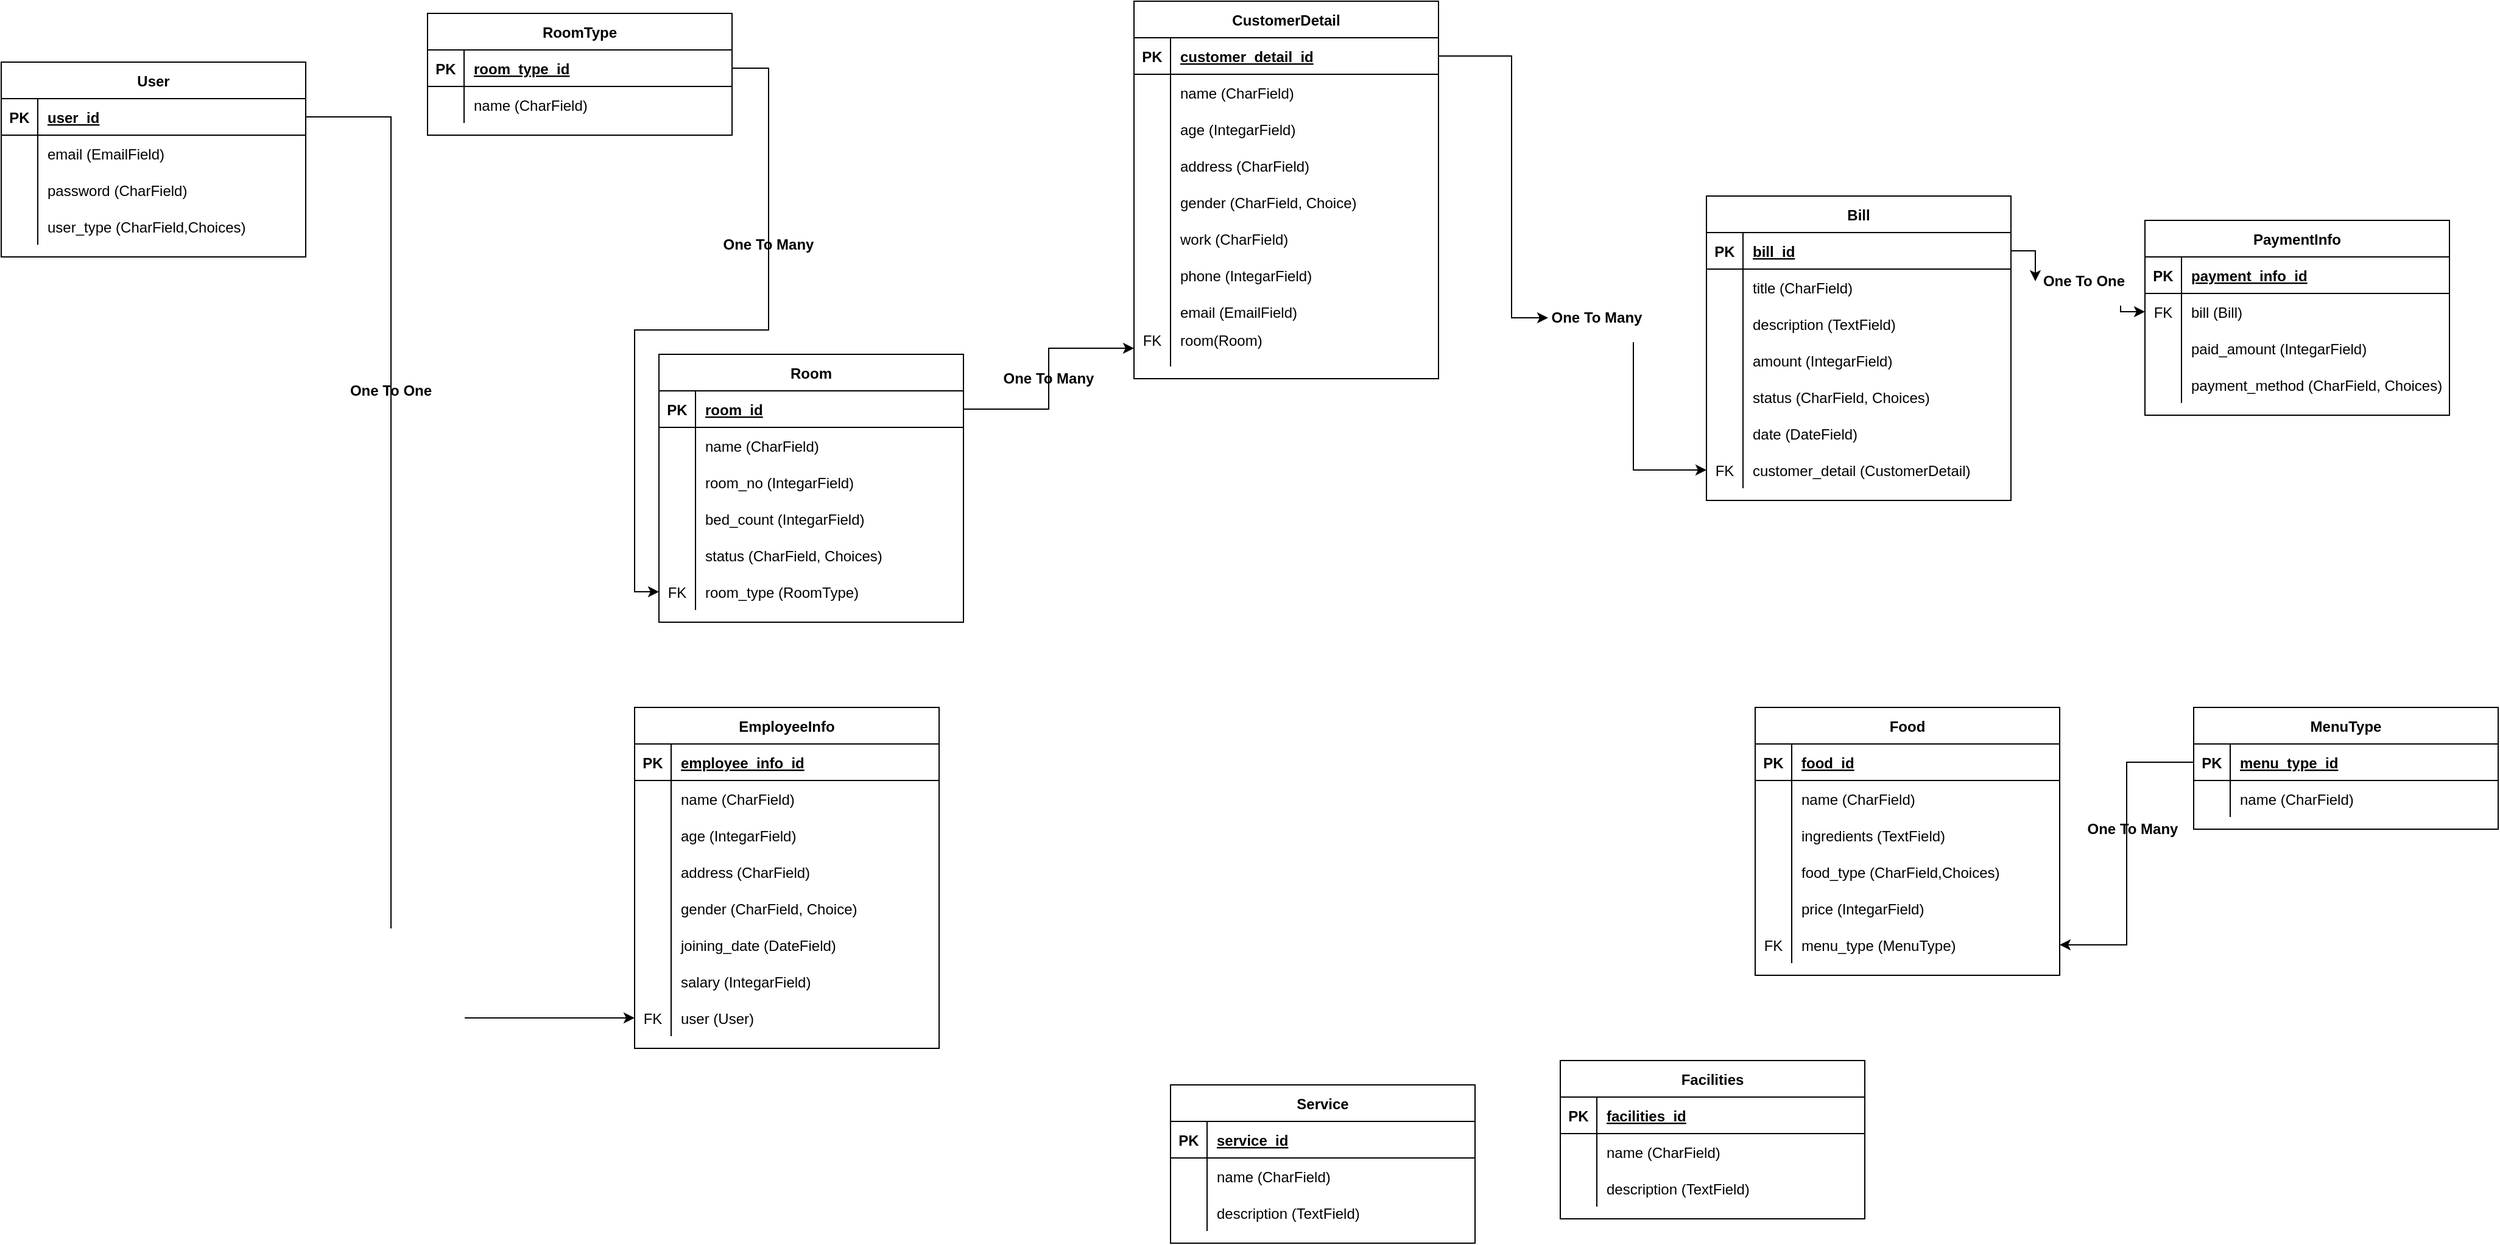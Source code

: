<mxfile version="21.6.5" type="device">
  <diagram id="R2lEEEUBdFMjLlhIrx00" name="Page-1">
    <mxGraphModel dx="1364" dy="843" grid="1" gridSize="10" guides="1" tooltips="1" connect="1" arrows="1" fold="1" page="1" pageScale="1" pageWidth="850" pageHeight="1100" math="0" shadow="0" extFonts="Permanent Marker^https://fonts.googleapis.com/css?family=Permanent+Marker">
      <root>
        <mxCell id="0" />
        <mxCell id="1" parent="0" />
        <mxCell id="C-vyLk0tnHw3VtMMgP7b-23" value="User" style="shape=table;startSize=30;container=1;collapsible=1;childLayout=tableLayout;fixedRows=1;rowLines=0;fontStyle=1;align=center;resizeLast=1;" parent="1" vertex="1">
          <mxGeometry x="120" y="120" width="250" height="160" as="geometry" />
        </mxCell>
        <mxCell id="C-vyLk0tnHw3VtMMgP7b-24" value="" style="shape=partialRectangle;collapsible=0;dropTarget=0;pointerEvents=0;fillColor=none;points=[[0,0.5],[1,0.5]];portConstraint=eastwest;top=0;left=0;right=0;bottom=1;" parent="C-vyLk0tnHw3VtMMgP7b-23" vertex="1">
          <mxGeometry y="30" width="250" height="30" as="geometry" />
        </mxCell>
        <mxCell id="C-vyLk0tnHw3VtMMgP7b-25" value="PK" style="shape=partialRectangle;overflow=hidden;connectable=0;fillColor=none;top=0;left=0;bottom=0;right=0;fontStyle=1;" parent="C-vyLk0tnHw3VtMMgP7b-24" vertex="1">
          <mxGeometry width="30" height="30" as="geometry">
            <mxRectangle width="30" height="30" as="alternateBounds" />
          </mxGeometry>
        </mxCell>
        <mxCell id="C-vyLk0tnHw3VtMMgP7b-26" value="user_id" style="shape=partialRectangle;overflow=hidden;connectable=0;fillColor=none;top=0;left=0;bottom=0;right=0;align=left;spacingLeft=6;fontStyle=5;" parent="C-vyLk0tnHw3VtMMgP7b-24" vertex="1">
          <mxGeometry x="30" width="220" height="30" as="geometry">
            <mxRectangle width="220" height="30" as="alternateBounds" />
          </mxGeometry>
        </mxCell>
        <mxCell id="C-vyLk0tnHw3VtMMgP7b-27" value="" style="shape=partialRectangle;collapsible=0;dropTarget=0;pointerEvents=0;fillColor=none;points=[[0,0.5],[1,0.5]];portConstraint=eastwest;top=0;left=0;right=0;bottom=0;" parent="C-vyLk0tnHw3VtMMgP7b-23" vertex="1">
          <mxGeometry y="60" width="250" height="30" as="geometry" />
        </mxCell>
        <mxCell id="C-vyLk0tnHw3VtMMgP7b-28" value="" style="shape=partialRectangle;overflow=hidden;connectable=0;fillColor=none;top=0;left=0;bottom=0;right=0;" parent="C-vyLk0tnHw3VtMMgP7b-27" vertex="1">
          <mxGeometry width="30" height="30" as="geometry">
            <mxRectangle width="30" height="30" as="alternateBounds" />
          </mxGeometry>
        </mxCell>
        <mxCell id="C-vyLk0tnHw3VtMMgP7b-29" value="email (EmailField)" style="shape=partialRectangle;overflow=hidden;connectable=0;fillColor=none;top=0;left=0;bottom=0;right=0;align=left;spacingLeft=6;" parent="C-vyLk0tnHw3VtMMgP7b-27" vertex="1">
          <mxGeometry x="30" width="220" height="30" as="geometry">
            <mxRectangle width="220" height="30" as="alternateBounds" />
          </mxGeometry>
        </mxCell>
        <mxCell id="L18-9gTF0uVCYQJKi4Dp-1" value="" style="shape=partialRectangle;collapsible=0;dropTarget=0;pointerEvents=0;fillColor=none;points=[[0,0.5],[1,0.5]];portConstraint=eastwest;top=0;left=0;right=0;bottom=0;" parent="C-vyLk0tnHw3VtMMgP7b-23" vertex="1">
          <mxGeometry y="90" width="250" height="30" as="geometry" />
        </mxCell>
        <mxCell id="L18-9gTF0uVCYQJKi4Dp-2" value="" style="shape=partialRectangle;overflow=hidden;connectable=0;fillColor=none;top=0;left=0;bottom=0;right=0;" parent="L18-9gTF0uVCYQJKi4Dp-1" vertex="1">
          <mxGeometry width="30" height="30" as="geometry">
            <mxRectangle width="30" height="30" as="alternateBounds" />
          </mxGeometry>
        </mxCell>
        <mxCell id="L18-9gTF0uVCYQJKi4Dp-3" value="password (CharField)" style="shape=partialRectangle;overflow=hidden;connectable=0;fillColor=none;top=0;left=0;bottom=0;right=0;align=left;spacingLeft=6;" parent="L18-9gTF0uVCYQJKi4Dp-1" vertex="1">
          <mxGeometry x="30" width="220" height="30" as="geometry">
            <mxRectangle width="220" height="30" as="alternateBounds" />
          </mxGeometry>
        </mxCell>
        <mxCell id="L18-9gTF0uVCYQJKi4Dp-4" value="" style="shape=partialRectangle;collapsible=0;dropTarget=0;pointerEvents=0;fillColor=none;points=[[0,0.5],[1,0.5]];portConstraint=eastwest;top=0;left=0;right=0;bottom=0;" parent="C-vyLk0tnHw3VtMMgP7b-23" vertex="1">
          <mxGeometry y="120" width="250" height="30" as="geometry" />
        </mxCell>
        <mxCell id="L18-9gTF0uVCYQJKi4Dp-5" value="" style="shape=partialRectangle;overflow=hidden;connectable=0;fillColor=none;top=0;left=0;bottom=0;right=0;" parent="L18-9gTF0uVCYQJKi4Dp-4" vertex="1">
          <mxGeometry width="30" height="30" as="geometry">
            <mxRectangle width="30" height="30" as="alternateBounds" />
          </mxGeometry>
        </mxCell>
        <mxCell id="L18-9gTF0uVCYQJKi4Dp-6" value="user_type (CharField,Choices)" style="shape=partialRectangle;overflow=hidden;connectable=0;fillColor=none;top=0;left=0;bottom=0;right=0;align=left;spacingLeft=6;" parent="L18-9gTF0uVCYQJKi4Dp-4" vertex="1">
          <mxGeometry x="30" width="220" height="30" as="geometry">
            <mxRectangle width="220" height="30" as="alternateBounds" />
          </mxGeometry>
        </mxCell>
        <mxCell id="L18-9gTF0uVCYQJKi4Dp-7" value="Room" style="shape=table;startSize=30;container=1;collapsible=1;childLayout=tableLayout;fixedRows=1;rowLines=0;fontStyle=1;align=center;resizeLast=1;" parent="1" vertex="1">
          <mxGeometry x="660" y="360" width="250" height="220" as="geometry" />
        </mxCell>
        <mxCell id="L18-9gTF0uVCYQJKi4Dp-8" value="" style="shape=partialRectangle;collapsible=0;dropTarget=0;pointerEvents=0;fillColor=none;points=[[0,0.5],[1,0.5]];portConstraint=eastwest;top=0;left=0;right=0;bottom=1;" parent="L18-9gTF0uVCYQJKi4Dp-7" vertex="1">
          <mxGeometry y="30" width="250" height="30" as="geometry" />
        </mxCell>
        <mxCell id="L18-9gTF0uVCYQJKi4Dp-9" value="PK" style="shape=partialRectangle;overflow=hidden;connectable=0;fillColor=none;top=0;left=0;bottom=0;right=0;fontStyle=1;" parent="L18-9gTF0uVCYQJKi4Dp-8" vertex="1">
          <mxGeometry width="30" height="30" as="geometry">
            <mxRectangle width="30" height="30" as="alternateBounds" />
          </mxGeometry>
        </mxCell>
        <mxCell id="L18-9gTF0uVCYQJKi4Dp-10" value="room_id" style="shape=partialRectangle;overflow=hidden;connectable=0;fillColor=none;top=0;left=0;bottom=0;right=0;align=left;spacingLeft=6;fontStyle=5;" parent="L18-9gTF0uVCYQJKi4Dp-8" vertex="1">
          <mxGeometry x="30" width="220" height="30" as="geometry">
            <mxRectangle width="220" height="30" as="alternateBounds" />
          </mxGeometry>
        </mxCell>
        <mxCell id="L18-9gTF0uVCYQJKi4Dp-11" value="" style="shape=partialRectangle;collapsible=0;dropTarget=0;pointerEvents=0;fillColor=none;points=[[0,0.5],[1,0.5]];portConstraint=eastwest;top=0;left=0;right=0;bottom=0;" parent="L18-9gTF0uVCYQJKi4Dp-7" vertex="1">
          <mxGeometry y="60" width="250" height="30" as="geometry" />
        </mxCell>
        <mxCell id="L18-9gTF0uVCYQJKi4Dp-12" value="" style="shape=partialRectangle;overflow=hidden;connectable=0;fillColor=none;top=0;left=0;bottom=0;right=0;" parent="L18-9gTF0uVCYQJKi4Dp-11" vertex="1">
          <mxGeometry width="30" height="30" as="geometry">
            <mxRectangle width="30" height="30" as="alternateBounds" />
          </mxGeometry>
        </mxCell>
        <mxCell id="L18-9gTF0uVCYQJKi4Dp-13" value="name (CharField)" style="shape=partialRectangle;overflow=hidden;connectable=0;fillColor=none;top=0;left=0;bottom=0;right=0;align=left;spacingLeft=6;" parent="L18-9gTF0uVCYQJKi4Dp-11" vertex="1">
          <mxGeometry x="30" width="220" height="30" as="geometry">
            <mxRectangle width="220" height="30" as="alternateBounds" />
          </mxGeometry>
        </mxCell>
        <mxCell id="L18-9gTF0uVCYQJKi4Dp-14" value="" style="shape=partialRectangle;collapsible=0;dropTarget=0;pointerEvents=0;fillColor=none;points=[[0,0.5],[1,0.5]];portConstraint=eastwest;top=0;left=0;right=0;bottom=0;" parent="L18-9gTF0uVCYQJKi4Dp-7" vertex="1">
          <mxGeometry y="90" width="250" height="30" as="geometry" />
        </mxCell>
        <mxCell id="L18-9gTF0uVCYQJKi4Dp-15" value="" style="shape=partialRectangle;overflow=hidden;connectable=0;fillColor=none;top=0;left=0;bottom=0;right=0;" parent="L18-9gTF0uVCYQJKi4Dp-14" vertex="1">
          <mxGeometry width="30" height="30" as="geometry">
            <mxRectangle width="30" height="30" as="alternateBounds" />
          </mxGeometry>
        </mxCell>
        <mxCell id="L18-9gTF0uVCYQJKi4Dp-16" value="room_no (IntegarField)" style="shape=partialRectangle;overflow=hidden;connectable=0;fillColor=none;top=0;left=0;bottom=0;right=0;align=left;spacingLeft=6;" parent="L18-9gTF0uVCYQJKi4Dp-14" vertex="1">
          <mxGeometry x="30" width="220" height="30" as="geometry">
            <mxRectangle width="220" height="30" as="alternateBounds" />
          </mxGeometry>
        </mxCell>
        <mxCell id="L18-9gTF0uVCYQJKi4Dp-17" value="" style="shape=partialRectangle;collapsible=0;dropTarget=0;pointerEvents=0;fillColor=none;points=[[0,0.5],[1,0.5]];portConstraint=eastwest;top=0;left=0;right=0;bottom=0;" parent="L18-9gTF0uVCYQJKi4Dp-7" vertex="1">
          <mxGeometry y="120" width="250" height="30" as="geometry" />
        </mxCell>
        <mxCell id="L18-9gTF0uVCYQJKi4Dp-18" value="" style="shape=partialRectangle;overflow=hidden;connectable=0;fillColor=none;top=0;left=0;bottom=0;right=0;" parent="L18-9gTF0uVCYQJKi4Dp-17" vertex="1">
          <mxGeometry width="30" height="30" as="geometry">
            <mxRectangle width="30" height="30" as="alternateBounds" />
          </mxGeometry>
        </mxCell>
        <mxCell id="L18-9gTF0uVCYQJKi4Dp-19" value="bed_count (IntegarField)" style="shape=partialRectangle;overflow=hidden;connectable=0;fillColor=none;top=0;left=0;bottom=0;right=0;align=left;spacingLeft=6;" parent="L18-9gTF0uVCYQJKi4Dp-17" vertex="1">
          <mxGeometry x="30" width="220" height="30" as="geometry">
            <mxRectangle width="220" height="30" as="alternateBounds" />
          </mxGeometry>
        </mxCell>
        <mxCell id="L18-9gTF0uVCYQJKi4Dp-36" value="" style="shape=partialRectangle;collapsible=0;dropTarget=0;pointerEvents=0;fillColor=none;points=[[0,0.5],[1,0.5]];portConstraint=eastwest;top=0;left=0;right=0;bottom=0;" parent="L18-9gTF0uVCYQJKi4Dp-7" vertex="1">
          <mxGeometry y="150" width="250" height="30" as="geometry" />
        </mxCell>
        <mxCell id="L18-9gTF0uVCYQJKi4Dp-37" value="" style="shape=partialRectangle;overflow=hidden;connectable=0;fillColor=none;top=0;left=0;bottom=0;right=0;" parent="L18-9gTF0uVCYQJKi4Dp-36" vertex="1">
          <mxGeometry width="30" height="30" as="geometry">
            <mxRectangle width="30" height="30" as="alternateBounds" />
          </mxGeometry>
        </mxCell>
        <mxCell id="L18-9gTF0uVCYQJKi4Dp-38" value="status (CharField, Choices)" style="shape=partialRectangle;overflow=hidden;connectable=0;fillColor=none;top=0;left=0;bottom=0;right=0;align=left;spacingLeft=6;" parent="L18-9gTF0uVCYQJKi4Dp-36" vertex="1">
          <mxGeometry x="30" width="220" height="30" as="geometry">
            <mxRectangle width="220" height="30" as="alternateBounds" />
          </mxGeometry>
        </mxCell>
        <mxCell id="L18-9gTF0uVCYQJKi4Dp-20" value="" style="shape=partialRectangle;collapsible=0;dropTarget=0;pointerEvents=0;fillColor=none;points=[[0,0.5],[1,0.5]];portConstraint=eastwest;top=0;left=0;right=0;bottom=0;" parent="L18-9gTF0uVCYQJKi4Dp-7" vertex="1">
          <mxGeometry y="180" width="250" height="30" as="geometry" />
        </mxCell>
        <mxCell id="L18-9gTF0uVCYQJKi4Dp-21" value="FK" style="shape=partialRectangle;overflow=hidden;connectable=0;fillColor=none;top=0;left=0;bottom=0;right=0;" parent="L18-9gTF0uVCYQJKi4Dp-20" vertex="1">
          <mxGeometry width="30" height="30" as="geometry">
            <mxRectangle width="30" height="30" as="alternateBounds" />
          </mxGeometry>
        </mxCell>
        <mxCell id="L18-9gTF0uVCYQJKi4Dp-22" value="room_type (RoomType)" style="shape=partialRectangle;overflow=hidden;connectable=0;fillColor=none;top=0;left=0;bottom=0;right=0;align=left;spacingLeft=6;" parent="L18-9gTF0uVCYQJKi4Dp-20" vertex="1">
          <mxGeometry x="30" width="220" height="30" as="geometry">
            <mxRectangle width="220" height="30" as="alternateBounds" />
          </mxGeometry>
        </mxCell>
        <mxCell id="L18-9gTF0uVCYQJKi4Dp-23" value="RoomType" style="shape=table;startSize=30;container=1;collapsible=1;childLayout=tableLayout;fixedRows=1;rowLines=0;fontStyle=1;align=center;resizeLast=1;" parent="1" vertex="1">
          <mxGeometry x="470" y="80" width="250" height="100" as="geometry" />
        </mxCell>
        <mxCell id="L18-9gTF0uVCYQJKi4Dp-24" value="" style="shape=partialRectangle;collapsible=0;dropTarget=0;pointerEvents=0;fillColor=none;points=[[0,0.5],[1,0.5]];portConstraint=eastwest;top=0;left=0;right=0;bottom=1;" parent="L18-9gTF0uVCYQJKi4Dp-23" vertex="1">
          <mxGeometry y="30" width="250" height="30" as="geometry" />
        </mxCell>
        <mxCell id="L18-9gTF0uVCYQJKi4Dp-25" value="PK" style="shape=partialRectangle;overflow=hidden;connectable=0;fillColor=none;top=0;left=0;bottom=0;right=0;fontStyle=1;" parent="L18-9gTF0uVCYQJKi4Dp-24" vertex="1">
          <mxGeometry width="30" height="30" as="geometry">
            <mxRectangle width="30" height="30" as="alternateBounds" />
          </mxGeometry>
        </mxCell>
        <mxCell id="L18-9gTF0uVCYQJKi4Dp-26" value="room_type_id" style="shape=partialRectangle;overflow=hidden;connectable=0;fillColor=none;top=0;left=0;bottom=0;right=0;align=left;spacingLeft=6;fontStyle=5;" parent="L18-9gTF0uVCYQJKi4Dp-24" vertex="1">
          <mxGeometry x="30" width="220" height="30" as="geometry">
            <mxRectangle width="220" height="30" as="alternateBounds" />
          </mxGeometry>
        </mxCell>
        <mxCell id="L18-9gTF0uVCYQJKi4Dp-27" value="" style="shape=partialRectangle;collapsible=0;dropTarget=0;pointerEvents=0;fillColor=none;points=[[0,0.5],[1,0.5]];portConstraint=eastwest;top=0;left=0;right=0;bottom=0;" parent="L18-9gTF0uVCYQJKi4Dp-23" vertex="1">
          <mxGeometry y="60" width="250" height="30" as="geometry" />
        </mxCell>
        <mxCell id="L18-9gTF0uVCYQJKi4Dp-28" value="" style="shape=partialRectangle;overflow=hidden;connectable=0;fillColor=none;top=0;left=0;bottom=0;right=0;" parent="L18-9gTF0uVCYQJKi4Dp-27" vertex="1">
          <mxGeometry width="30" height="30" as="geometry">
            <mxRectangle width="30" height="30" as="alternateBounds" />
          </mxGeometry>
        </mxCell>
        <mxCell id="L18-9gTF0uVCYQJKi4Dp-29" value="name (CharField)" style="shape=partialRectangle;overflow=hidden;connectable=0;fillColor=none;top=0;left=0;bottom=0;right=0;align=left;spacingLeft=6;" parent="L18-9gTF0uVCYQJKi4Dp-27" vertex="1">
          <mxGeometry x="30" width="220" height="30" as="geometry">
            <mxRectangle width="220" height="30" as="alternateBounds" />
          </mxGeometry>
        </mxCell>
        <mxCell id="L18-9gTF0uVCYQJKi4Dp-41" style="edgeStyle=orthogonalEdgeStyle;rounded=0;orthogonalLoop=1;jettySize=auto;html=1;entryX=0;entryY=0.5;entryDx=0;entryDy=0;" parent="1" source="L18-9gTF0uVCYQJKi4Dp-24" target="L18-9gTF0uVCYQJKi4Dp-20" edge="1">
          <mxGeometry relative="1" as="geometry">
            <Array as="points">
              <mxPoint x="750" y="125" />
              <mxPoint x="750" y="340" />
              <mxPoint x="640" y="340" />
              <mxPoint x="640" y="555" />
            </Array>
          </mxGeometry>
        </mxCell>
        <mxCell id="L18-9gTF0uVCYQJKi4Dp-43" value="&lt;b&gt;One To Many&lt;/b&gt;" style="text;html=1;strokeColor=none;fillColor=none;align=center;verticalAlign=middle;whiteSpace=wrap;rounded=0;" parent="1" vertex="1">
          <mxGeometry x="710" y="250" width="80" height="40" as="geometry" />
        </mxCell>
        <mxCell id="L18-9gTF0uVCYQJKi4Dp-45" value="CustomerDetail" style="shape=table;startSize=30;container=1;collapsible=1;childLayout=tableLayout;fixedRows=1;rowLines=0;fontStyle=1;align=center;resizeLast=1;" parent="1" vertex="1">
          <mxGeometry x="1050" y="70" width="250" height="310" as="geometry" />
        </mxCell>
        <mxCell id="L18-9gTF0uVCYQJKi4Dp-46" value="" style="shape=partialRectangle;collapsible=0;dropTarget=0;pointerEvents=0;fillColor=none;points=[[0,0.5],[1,0.5]];portConstraint=eastwest;top=0;left=0;right=0;bottom=1;" parent="L18-9gTF0uVCYQJKi4Dp-45" vertex="1">
          <mxGeometry y="30" width="250" height="30" as="geometry" />
        </mxCell>
        <mxCell id="L18-9gTF0uVCYQJKi4Dp-47" value="PK" style="shape=partialRectangle;overflow=hidden;connectable=0;fillColor=none;top=0;left=0;bottom=0;right=0;fontStyle=1;" parent="L18-9gTF0uVCYQJKi4Dp-46" vertex="1">
          <mxGeometry width="30" height="30" as="geometry">
            <mxRectangle width="30" height="30" as="alternateBounds" />
          </mxGeometry>
        </mxCell>
        <mxCell id="L18-9gTF0uVCYQJKi4Dp-48" value="customer_detail_id" style="shape=partialRectangle;overflow=hidden;connectable=0;fillColor=none;top=0;left=0;bottom=0;right=0;align=left;spacingLeft=6;fontStyle=5;" parent="L18-9gTF0uVCYQJKi4Dp-46" vertex="1">
          <mxGeometry x="30" width="220" height="30" as="geometry">
            <mxRectangle width="220" height="30" as="alternateBounds" />
          </mxGeometry>
        </mxCell>
        <mxCell id="L18-9gTF0uVCYQJKi4Dp-49" value="" style="shape=partialRectangle;collapsible=0;dropTarget=0;pointerEvents=0;fillColor=none;points=[[0,0.5],[1,0.5]];portConstraint=eastwest;top=0;left=0;right=0;bottom=0;" parent="L18-9gTF0uVCYQJKi4Dp-45" vertex="1">
          <mxGeometry y="60" width="250" height="30" as="geometry" />
        </mxCell>
        <mxCell id="L18-9gTF0uVCYQJKi4Dp-50" value="" style="shape=partialRectangle;overflow=hidden;connectable=0;fillColor=none;top=0;left=0;bottom=0;right=0;" parent="L18-9gTF0uVCYQJKi4Dp-49" vertex="1">
          <mxGeometry width="30" height="30" as="geometry">
            <mxRectangle width="30" height="30" as="alternateBounds" />
          </mxGeometry>
        </mxCell>
        <mxCell id="L18-9gTF0uVCYQJKi4Dp-51" value="name (CharField)" style="shape=partialRectangle;overflow=hidden;connectable=0;fillColor=none;top=0;left=0;bottom=0;right=0;align=left;spacingLeft=6;" parent="L18-9gTF0uVCYQJKi4Dp-49" vertex="1">
          <mxGeometry x="30" width="220" height="30" as="geometry">
            <mxRectangle width="220" height="30" as="alternateBounds" />
          </mxGeometry>
        </mxCell>
        <mxCell id="L18-9gTF0uVCYQJKi4Dp-52" value="" style="shape=partialRectangle;collapsible=0;dropTarget=0;pointerEvents=0;fillColor=none;points=[[0,0.5],[1,0.5]];portConstraint=eastwest;top=0;left=0;right=0;bottom=0;" parent="L18-9gTF0uVCYQJKi4Dp-45" vertex="1">
          <mxGeometry y="90" width="250" height="30" as="geometry" />
        </mxCell>
        <mxCell id="L18-9gTF0uVCYQJKi4Dp-53" value="" style="shape=partialRectangle;overflow=hidden;connectable=0;fillColor=none;top=0;left=0;bottom=0;right=0;" parent="L18-9gTF0uVCYQJKi4Dp-52" vertex="1">
          <mxGeometry width="30" height="30" as="geometry">
            <mxRectangle width="30" height="30" as="alternateBounds" />
          </mxGeometry>
        </mxCell>
        <mxCell id="L18-9gTF0uVCYQJKi4Dp-54" value="age (IntegarField)" style="shape=partialRectangle;overflow=hidden;connectable=0;fillColor=none;top=0;left=0;bottom=0;right=0;align=left;spacingLeft=6;" parent="L18-9gTF0uVCYQJKi4Dp-52" vertex="1">
          <mxGeometry x="30" width="220" height="30" as="geometry">
            <mxRectangle width="220" height="30" as="alternateBounds" />
          </mxGeometry>
        </mxCell>
        <mxCell id="L18-9gTF0uVCYQJKi4Dp-58" value="" style="shape=partialRectangle;collapsible=0;dropTarget=0;pointerEvents=0;fillColor=none;points=[[0,0.5],[1,0.5]];portConstraint=eastwest;top=0;left=0;right=0;bottom=0;" parent="L18-9gTF0uVCYQJKi4Dp-45" vertex="1">
          <mxGeometry y="120" width="250" height="30" as="geometry" />
        </mxCell>
        <mxCell id="L18-9gTF0uVCYQJKi4Dp-59" value="" style="shape=partialRectangle;overflow=hidden;connectable=0;fillColor=none;top=0;left=0;bottom=0;right=0;" parent="L18-9gTF0uVCYQJKi4Dp-58" vertex="1">
          <mxGeometry width="30" height="30" as="geometry">
            <mxRectangle width="30" height="30" as="alternateBounds" />
          </mxGeometry>
        </mxCell>
        <mxCell id="L18-9gTF0uVCYQJKi4Dp-60" value="address (CharField)" style="shape=partialRectangle;overflow=hidden;connectable=0;fillColor=none;top=0;left=0;bottom=0;right=0;align=left;spacingLeft=6;" parent="L18-9gTF0uVCYQJKi4Dp-58" vertex="1">
          <mxGeometry x="30" width="220" height="30" as="geometry">
            <mxRectangle width="220" height="30" as="alternateBounds" />
          </mxGeometry>
        </mxCell>
        <mxCell id="L18-9gTF0uVCYQJKi4Dp-64" value="" style="shape=partialRectangle;collapsible=0;dropTarget=0;pointerEvents=0;fillColor=none;points=[[0,0.5],[1,0.5]];portConstraint=eastwest;top=0;left=0;right=0;bottom=0;" parent="L18-9gTF0uVCYQJKi4Dp-45" vertex="1">
          <mxGeometry y="150" width="250" height="30" as="geometry" />
        </mxCell>
        <mxCell id="L18-9gTF0uVCYQJKi4Dp-65" value="" style="shape=partialRectangle;overflow=hidden;connectable=0;fillColor=none;top=0;left=0;bottom=0;right=0;" parent="L18-9gTF0uVCYQJKi4Dp-64" vertex="1">
          <mxGeometry width="30" height="30" as="geometry">
            <mxRectangle width="30" height="30" as="alternateBounds" />
          </mxGeometry>
        </mxCell>
        <mxCell id="L18-9gTF0uVCYQJKi4Dp-66" value="gender (CharField, Choice)" style="shape=partialRectangle;overflow=hidden;connectable=0;fillColor=none;top=0;left=0;bottom=0;right=0;align=left;spacingLeft=6;" parent="L18-9gTF0uVCYQJKi4Dp-64" vertex="1">
          <mxGeometry x="30" width="220" height="30" as="geometry">
            <mxRectangle width="220" height="30" as="alternateBounds" />
          </mxGeometry>
        </mxCell>
        <mxCell id="L18-9gTF0uVCYQJKi4Dp-67" value="" style="shape=partialRectangle;collapsible=0;dropTarget=0;pointerEvents=0;fillColor=none;points=[[0,0.5],[1,0.5]];portConstraint=eastwest;top=0;left=0;right=0;bottom=0;" parent="L18-9gTF0uVCYQJKi4Dp-45" vertex="1">
          <mxGeometry y="180" width="250" height="30" as="geometry" />
        </mxCell>
        <mxCell id="L18-9gTF0uVCYQJKi4Dp-68" value="" style="shape=partialRectangle;overflow=hidden;connectable=0;fillColor=none;top=0;left=0;bottom=0;right=0;" parent="L18-9gTF0uVCYQJKi4Dp-67" vertex="1">
          <mxGeometry width="30" height="30" as="geometry">
            <mxRectangle width="30" height="30" as="alternateBounds" />
          </mxGeometry>
        </mxCell>
        <mxCell id="L18-9gTF0uVCYQJKi4Dp-69" value="work (CharField)" style="shape=partialRectangle;overflow=hidden;connectable=0;fillColor=none;top=0;left=0;bottom=0;right=0;align=left;spacingLeft=6;" parent="L18-9gTF0uVCYQJKi4Dp-67" vertex="1">
          <mxGeometry x="30" width="220" height="30" as="geometry">
            <mxRectangle width="220" height="30" as="alternateBounds" />
          </mxGeometry>
        </mxCell>
        <mxCell id="L18-9gTF0uVCYQJKi4Dp-70" value="" style="shape=partialRectangle;collapsible=0;dropTarget=0;pointerEvents=0;fillColor=none;points=[[0,0.5],[1,0.5]];portConstraint=eastwest;top=0;left=0;right=0;bottom=0;" parent="L18-9gTF0uVCYQJKi4Dp-45" vertex="1">
          <mxGeometry y="210" width="250" height="30" as="geometry" />
        </mxCell>
        <mxCell id="L18-9gTF0uVCYQJKi4Dp-71" value="" style="shape=partialRectangle;overflow=hidden;connectable=0;fillColor=none;top=0;left=0;bottom=0;right=0;" parent="L18-9gTF0uVCYQJKi4Dp-70" vertex="1">
          <mxGeometry width="30" height="30" as="geometry">
            <mxRectangle width="30" height="30" as="alternateBounds" />
          </mxGeometry>
        </mxCell>
        <mxCell id="L18-9gTF0uVCYQJKi4Dp-72" value="phone (IntegarField)" style="shape=partialRectangle;overflow=hidden;connectable=0;fillColor=none;top=0;left=0;bottom=0;right=0;align=left;spacingLeft=6;" parent="L18-9gTF0uVCYQJKi4Dp-70" vertex="1">
          <mxGeometry x="30" width="220" height="30" as="geometry">
            <mxRectangle width="220" height="30" as="alternateBounds" />
          </mxGeometry>
        </mxCell>
        <mxCell id="L18-9gTF0uVCYQJKi4Dp-73" value="" style="shape=partialRectangle;collapsible=0;dropTarget=0;pointerEvents=0;fillColor=none;points=[[0,0.5],[1,0.5]];portConstraint=eastwest;top=0;left=0;right=0;bottom=0;" parent="L18-9gTF0uVCYQJKi4Dp-45" vertex="1">
          <mxGeometry y="240" width="250" height="30" as="geometry" />
        </mxCell>
        <mxCell id="L18-9gTF0uVCYQJKi4Dp-74" value="" style="shape=partialRectangle;overflow=hidden;connectable=0;fillColor=none;top=0;left=0;bottom=0;right=0;" parent="L18-9gTF0uVCYQJKi4Dp-73" vertex="1">
          <mxGeometry width="30" height="30" as="geometry">
            <mxRectangle width="30" height="30" as="alternateBounds" />
          </mxGeometry>
        </mxCell>
        <mxCell id="L18-9gTF0uVCYQJKi4Dp-75" value="email (EmailField)" style="shape=partialRectangle;overflow=hidden;connectable=0;fillColor=none;top=0;left=0;bottom=0;right=0;align=left;spacingLeft=6;" parent="L18-9gTF0uVCYQJKi4Dp-73" vertex="1">
          <mxGeometry x="30" width="220" height="30" as="geometry">
            <mxRectangle width="220" height="30" as="alternateBounds" />
          </mxGeometry>
        </mxCell>
        <mxCell id="_D8APd09KT2_a1ZytOzC-2" value="" style="shape=partialRectangle;collapsible=0;dropTarget=0;pointerEvents=0;fillColor=none;points=[[0,0.5],[1,0.5]];portConstraint=eastwest;top=0;left=0;right=0;bottom=0;" vertex="1" parent="L18-9gTF0uVCYQJKi4Dp-45">
          <mxGeometry y="270" width="250" height="30" as="geometry" />
        </mxCell>
        <mxCell id="_D8APd09KT2_a1ZytOzC-3" value="FK&#xa;" style="shape=partialRectangle;overflow=hidden;connectable=0;fillColor=none;top=0;left=0;bottom=0;right=0;" vertex="1" parent="_D8APd09KT2_a1ZytOzC-2">
          <mxGeometry width="30" height="30" as="geometry">
            <mxRectangle width="30" height="30" as="alternateBounds" />
          </mxGeometry>
        </mxCell>
        <object label="room(Room)&#xa;" room="Room" id="_D8APd09KT2_a1ZytOzC-4">
          <mxCell style="shape=partialRectangle;overflow=hidden;connectable=0;fillColor=none;top=0;left=0;bottom=0;right=0;align=left;spacingLeft=6;" vertex="1" parent="_D8APd09KT2_a1ZytOzC-2">
            <mxGeometry x="30" width="220" height="30" as="geometry">
              <mxRectangle width="220" height="30" as="alternateBounds" />
            </mxGeometry>
          </mxCell>
        </object>
        <mxCell id="L18-9gTF0uVCYQJKi4Dp-77" value="EmployeeInfo" style="shape=table;startSize=30;container=1;collapsible=1;childLayout=tableLayout;fixedRows=1;rowLines=0;fontStyle=1;align=center;resizeLast=1;" parent="1" vertex="1">
          <mxGeometry x="640" y="650" width="250" height="280" as="geometry" />
        </mxCell>
        <mxCell id="L18-9gTF0uVCYQJKi4Dp-78" value="" style="shape=partialRectangle;collapsible=0;dropTarget=0;pointerEvents=0;fillColor=none;points=[[0,0.5],[1,0.5]];portConstraint=eastwest;top=0;left=0;right=0;bottom=1;" parent="L18-9gTF0uVCYQJKi4Dp-77" vertex="1">
          <mxGeometry y="30" width="250" height="30" as="geometry" />
        </mxCell>
        <mxCell id="L18-9gTF0uVCYQJKi4Dp-79" value="PK" style="shape=partialRectangle;overflow=hidden;connectable=0;fillColor=none;top=0;left=0;bottom=0;right=0;fontStyle=1;" parent="L18-9gTF0uVCYQJKi4Dp-78" vertex="1">
          <mxGeometry width="30" height="30" as="geometry">
            <mxRectangle width="30" height="30" as="alternateBounds" />
          </mxGeometry>
        </mxCell>
        <mxCell id="L18-9gTF0uVCYQJKi4Dp-80" value="employee_info_id" style="shape=partialRectangle;overflow=hidden;connectable=0;fillColor=none;top=0;left=0;bottom=0;right=0;align=left;spacingLeft=6;fontStyle=5;" parent="L18-9gTF0uVCYQJKi4Dp-78" vertex="1">
          <mxGeometry x="30" width="220" height="30" as="geometry">
            <mxRectangle width="220" height="30" as="alternateBounds" />
          </mxGeometry>
        </mxCell>
        <mxCell id="L18-9gTF0uVCYQJKi4Dp-81" value="" style="shape=partialRectangle;collapsible=0;dropTarget=0;pointerEvents=0;fillColor=none;points=[[0,0.5],[1,0.5]];portConstraint=eastwest;top=0;left=0;right=0;bottom=0;" parent="L18-9gTF0uVCYQJKi4Dp-77" vertex="1">
          <mxGeometry y="60" width="250" height="30" as="geometry" />
        </mxCell>
        <mxCell id="L18-9gTF0uVCYQJKi4Dp-82" value="" style="shape=partialRectangle;overflow=hidden;connectable=0;fillColor=none;top=0;left=0;bottom=0;right=0;" parent="L18-9gTF0uVCYQJKi4Dp-81" vertex="1">
          <mxGeometry width="30" height="30" as="geometry">
            <mxRectangle width="30" height="30" as="alternateBounds" />
          </mxGeometry>
        </mxCell>
        <mxCell id="L18-9gTF0uVCYQJKi4Dp-83" value="name (CharField)" style="shape=partialRectangle;overflow=hidden;connectable=0;fillColor=none;top=0;left=0;bottom=0;right=0;align=left;spacingLeft=6;" parent="L18-9gTF0uVCYQJKi4Dp-81" vertex="1">
          <mxGeometry x="30" width="220" height="30" as="geometry">
            <mxRectangle width="220" height="30" as="alternateBounds" />
          </mxGeometry>
        </mxCell>
        <mxCell id="L18-9gTF0uVCYQJKi4Dp-84" value="" style="shape=partialRectangle;collapsible=0;dropTarget=0;pointerEvents=0;fillColor=none;points=[[0,0.5],[1,0.5]];portConstraint=eastwest;top=0;left=0;right=0;bottom=0;" parent="L18-9gTF0uVCYQJKi4Dp-77" vertex="1">
          <mxGeometry y="90" width="250" height="30" as="geometry" />
        </mxCell>
        <mxCell id="L18-9gTF0uVCYQJKi4Dp-85" value="" style="shape=partialRectangle;overflow=hidden;connectable=0;fillColor=none;top=0;left=0;bottom=0;right=0;" parent="L18-9gTF0uVCYQJKi4Dp-84" vertex="1">
          <mxGeometry width="30" height="30" as="geometry">
            <mxRectangle width="30" height="30" as="alternateBounds" />
          </mxGeometry>
        </mxCell>
        <mxCell id="L18-9gTF0uVCYQJKi4Dp-86" value="age (IntegarField)" style="shape=partialRectangle;overflow=hidden;connectable=0;fillColor=none;top=0;left=0;bottom=0;right=0;align=left;spacingLeft=6;" parent="L18-9gTF0uVCYQJKi4Dp-84" vertex="1">
          <mxGeometry x="30" width="220" height="30" as="geometry">
            <mxRectangle width="220" height="30" as="alternateBounds" />
          </mxGeometry>
        </mxCell>
        <mxCell id="L18-9gTF0uVCYQJKi4Dp-87" value="" style="shape=partialRectangle;collapsible=0;dropTarget=0;pointerEvents=0;fillColor=none;points=[[0,0.5],[1,0.5]];portConstraint=eastwest;top=0;left=0;right=0;bottom=0;" parent="L18-9gTF0uVCYQJKi4Dp-77" vertex="1">
          <mxGeometry y="120" width="250" height="30" as="geometry" />
        </mxCell>
        <mxCell id="L18-9gTF0uVCYQJKi4Dp-88" value="" style="shape=partialRectangle;overflow=hidden;connectable=0;fillColor=none;top=0;left=0;bottom=0;right=0;" parent="L18-9gTF0uVCYQJKi4Dp-87" vertex="1">
          <mxGeometry width="30" height="30" as="geometry">
            <mxRectangle width="30" height="30" as="alternateBounds" />
          </mxGeometry>
        </mxCell>
        <mxCell id="L18-9gTF0uVCYQJKi4Dp-89" value="address (CharField)" style="shape=partialRectangle;overflow=hidden;connectable=0;fillColor=none;top=0;left=0;bottom=0;right=0;align=left;spacingLeft=6;" parent="L18-9gTF0uVCYQJKi4Dp-87" vertex="1">
          <mxGeometry x="30" width="220" height="30" as="geometry">
            <mxRectangle width="220" height="30" as="alternateBounds" />
          </mxGeometry>
        </mxCell>
        <mxCell id="L18-9gTF0uVCYQJKi4Dp-90" value="" style="shape=partialRectangle;collapsible=0;dropTarget=0;pointerEvents=0;fillColor=none;points=[[0,0.5],[1,0.5]];portConstraint=eastwest;top=0;left=0;right=0;bottom=0;" parent="L18-9gTF0uVCYQJKi4Dp-77" vertex="1">
          <mxGeometry y="150" width="250" height="30" as="geometry" />
        </mxCell>
        <mxCell id="L18-9gTF0uVCYQJKi4Dp-91" value="" style="shape=partialRectangle;overflow=hidden;connectable=0;fillColor=none;top=0;left=0;bottom=0;right=0;" parent="L18-9gTF0uVCYQJKi4Dp-90" vertex="1">
          <mxGeometry width="30" height="30" as="geometry">
            <mxRectangle width="30" height="30" as="alternateBounds" />
          </mxGeometry>
        </mxCell>
        <mxCell id="L18-9gTF0uVCYQJKi4Dp-92" value="gender (CharField, Choice)" style="shape=partialRectangle;overflow=hidden;connectable=0;fillColor=none;top=0;left=0;bottom=0;right=0;align=left;spacingLeft=6;" parent="L18-9gTF0uVCYQJKi4Dp-90" vertex="1">
          <mxGeometry x="30" width="220" height="30" as="geometry">
            <mxRectangle width="220" height="30" as="alternateBounds" />
          </mxGeometry>
        </mxCell>
        <mxCell id="L18-9gTF0uVCYQJKi4Dp-93" value="" style="shape=partialRectangle;collapsible=0;dropTarget=0;pointerEvents=0;fillColor=none;points=[[0,0.5],[1,0.5]];portConstraint=eastwest;top=0;left=0;right=0;bottom=0;" parent="L18-9gTF0uVCYQJKi4Dp-77" vertex="1">
          <mxGeometry y="180" width="250" height="30" as="geometry" />
        </mxCell>
        <mxCell id="L18-9gTF0uVCYQJKi4Dp-94" value="" style="shape=partialRectangle;overflow=hidden;connectable=0;fillColor=none;top=0;left=0;bottom=0;right=0;" parent="L18-9gTF0uVCYQJKi4Dp-93" vertex="1">
          <mxGeometry width="30" height="30" as="geometry">
            <mxRectangle width="30" height="30" as="alternateBounds" />
          </mxGeometry>
        </mxCell>
        <mxCell id="L18-9gTF0uVCYQJKi4Dp-95" value="joining_date (DateField)" style="shape=partialRectangle;overflow=hidden;connectable=0;fillColor=none;top=0;left=0;bottom=0;right=0;align=left;spacingLeft=6;" parent="L18-9gTF0uVCYQJKi4Dp-93" vertex="1">
          <mxGeometry x="30" width="220" height="30" as="geometry">
            <mxRectangle width="220" height="30" as="alternateBounds" />
          </mxGeometry>
        </mxCell>
        <mxCell id="L18-9gTF0uVCYQJKi4Dp-96" value="" style="shape=partialRectangle;collapsible=0;dropTarget=0;pointerEvents=0;fillColor=none;points=[[0,0.5],[1,0.5]];portConstraint=eastwest;top=0;left=0;right=0;bottom=0;" parent="L18-9gTF0uVCYQJKi4Dp-77" vertex="1">
          <mxGeometry y="210" width="250" height="30" as="geometry" />
        </mxCell>
        <mxCell id="L18-9gTF0uVCYQJKi4Dp-97" value="" style="shape=partialRectangle;overflow=hidden;connectable=0;fillColor=none;top=0;left=0;bottom=0;right=0;" parent="L18-9gTF0uVCYQJKi4Dp-96" vertex="1">
          <mxGeometry width="30" height="30" as="geometry">
            <mxRectangle width="30" height="30" as="alternateBounds" />
          </mxGeometry>
        </mxCell>
        <mxCell id="L18-9gTF0uVCYQJKi4Dp-98" value="salary (IntegarField)" style="shape=partialRectangle;overflow=hidden;connectable=0;fillColor=none;top=0;left=0;bottom=0;right=0;align=left;spacingLeft=6;" parent="L18-9gTF0uVCYQJKi4Dp-96" vertex="1">
          <mxGeometry x="30" width="220" height="30" as="geometry">
            <mxRectangle width="220" height="30" as="alternateBounds" />
          </mxGeometry>
        </mxCell>
        <mxCell id="L18-9gTF0uVCYQJKi4Dp-102" value="" style="shape=partialRectangle;collapsible=0;dropTarget=0;pointerEvents=0;fillColor=none;points=[[0,0.5],[1,0.5]];portConstraint=eastwest;top=0;left=0;right=0;bottom=0;" parent="L18-9gTF0uVCYQJKi4Dp-77" vertex="1">
          <mxGeometry y="240" width="250" height="30" as="geometry" />
        </mxCell>
        <mxCell id="L18-9gTF0uVCYQJKi4Dp-103" value="FK" style="shape=partialRectangle;overflow=hidden;connectable=0;fillColor=none;top=0;left=0;bottom=0;right=0;" parent="L18-9gTF0uVCYQJKi4Dp-102" vertex="1">
          <mxGeometry width="30" height="30" as="geometry">
            <mxRectangle width="30" height="30" as="alternateBounds" />
          </mxGeometry>
        </mxCell>
        <mxCell id="L18-9gTF0uVCYQJKi4Dp-104" value="user (User)" style="shape=partialRectangle;overflow=hidden;connectable=0;fillColor=none;top=0;left=0;bottom=0;right=0;align=left;spacingLeft=6;" parent="L18-9gTF0uVCYQJKi4Dp-102" vertex="1">
          <mxGeometry x="30" width="220" height="30" as="geometry">
            <mxRectangle width="220" height="30" as="alternateBounds" />
          </mxGeometry>
        </mxCell>
        <mxCell id="L18-9gTF0uVCYQJKi4Dp-105" style="edgeStyle=orthogonalEdgeStyle;rounded=0;orthogonalLoop=1;jettySize=auto;html=1;entryX=0;entryY=0.5;entryDx=0;entryDy=0;" parent="1" source="C-vyLk0tnHw3VtMMgP7b-24" target="L18-9gTF0uVCYQJKi4Dp-102" edge="1">
          <mxGeometry relative="1" as="geometry">
            <Array as="points">
              <mxPoint x="440" y="165" />
              <mxPoint x="440" y="905" />
            </Array>
          </mxGeometry>
        </mxCell>
        <mxCell id="L18-9gTF0uVCYQJKi4Dp-106" value="&lt;b&gt;One To One&lt;/b&gt;" style="text;html=1;strokeColor=none;fillColor=none;align=center;verticalAlign=middle;whiteSpace=wrap;rounded=0;" parent="1" vertex="1">
          <mxGeometry x="400" y="370" width="80" height="40" as="geometry" />
        </mxCell>
        <mxCell id="L18-9gTF0uVCYQJKi4Dp-107" value="Bill" style="shape=table;startSize=30;container=1;collapsible=1;childLayout=tableLayout;fixedRows=1;rowLines=0;fontStyle=1;align=center;resizeLast=1;" parent="1" vertex="1">
          <mxGeometry x="1520" y="230" width="250" height="250" as="geometry" />
        </mxCell>
        <mxCell id="L18-9gTF0uVCYQJKi4Dp-108" value="" style="shape=partialRectangle;collapsible=0;dropTarget=0;pointerEvents=0;fillColor=none;points=[[0,0.5],[1,0.5]];portConstraint=eastwest;top=0;left=0;right=0;bottom=1;" parent="L18-9gTF0uVCYQJKi4Dp-107" vertex="1">
          <mxGeometry y="30" width="250" height="30" as="geometry" />
        </mxCell>
        <mxCell id="L18-9gTF0uVCYQJKi4Dp-109" value="PK" style="shape=partialRectangle;overflow=hidden;connectable=0;fillColor=none;top=0;left=0;bottom=0;right=0;fontStyle=1;" parent="L18-9gTF0uVCYQJKi4Dp-108" vertex="1">
          <mxGeometry width="30" height="30" as="geometry">
            <mxRectangle width="30" height="30" as="alternateBounds" />
          </mxGeometry>
        </mxCell>
        <mxCell id="L18-9gTF0uVCYQJKi4Dp-110" value="bill_id" style="shape=partialRectangle;overflow=hidden;connectable=0;fillColor=none;top=0;left=0;bottom=0;right=0;align=left;spacingLeft=6;fontStyle=5;" parent="L18-9gTF0uVCYQJKi4Dp-108" vertex="1">
          <mxGeometry x="30" width="220" height="30" as="geometry">
            <mxRectangle width="220" height="30" as="alternateBounds" />
          </mxGeometry>
        </mxCell>
        <mxCell id="L18-9gTF0uVCYQJKi4Dp-111" value="" style="shape=partialRectangle;collapsible=0;dropTarget=0;pointerEvents=0;fillColor=none;points=[[0,0.5],[1,0.5]];portConstraint=eastwest;top=0;left=0;right=0;bottom=0;" parent="L18-9gTF0uVCYQJKi4Dp-107" vertex="1">
          <mxGeometry y="60" width="250" height="30" as="geometry" />
        </mxCell>
        <mxCell id="L18-9gTF0uVCYQJKi4Dp-112" value="" style="shape=partialRectangle;overflow=hidden;connectable=0;fillColor=none;top=0;left=0;bottom=0;right=0;" parent="L18-9gTF0uVCYQJKi4Dp-111" vertex="1">
          <mxGeometry width="30" height="30" as="geometry">
            <mxRectangle width="30" height="30" as="alternateBounds" />
          </mxGeometry>
        </mxCell>
        <mxCell id="L18-9gTF0uVCYQJKi4Dp-113" value="title (CharField)" style="shape=partialRectangle;overflow=hidden;connectable=0;fillColor=none;top=0;left=0;bottom=0;right=0;align=left;spacingLeft=6;" parent="L18-9gTF0uVCYQJKi4Dp-111" vertex="1">
          <mxGeometry x="30" width="220" height="30" as="geometry">
            <mxRectangle width="220" height="30" as="alternateBounds" />
          </mxGeometry>
        </mxCell>
        <mxCell id="L18-9gTF0uVCYQJKi4Dp-114" value="" style="shape=partialRectangle;collapsible=0;dropTarget=0;pointerEvents=0;fillColor=none;points=[[0,0.5],[1,0.5]];portConstraint=eastwest;top=0;left=0;right=0;bottom=0;" parent="L18-9gTF0uVCYQJKi4Dp-107" vertex="1">
          <mxGeometry y="90" width="250" height="30" as="geometry" />
        </mxCell>
        <mxCell id="L18-9gTF0uVCYQJKi4Dp-115" value="" style="shape=partialRectangle;overflow=hidden;connectable=0;fillColor=none;top=0;left=0;bottom=0;right=0;" parent="L18-9gTF0uVCYQJKi4Dp-114" vertex="1">
          <mxGeometry width="30" height="30" as="geometry">
            <mxRectangle width="30" height="30" as="alternateBounds" />
          </mxGeometry>
        </mxCell>
        <mxCell id="L18-9gTF0uVCYQJKi4Dp-116" value="description (TextField)" style="shape=partialRectangle;overflow=hidden;connectable=0;fillColor=none;top=0;left=0;bottom=0;right=0;align=left;spacingLeft=6;" parent="L18-9gTF0uVCYQJKi4Dp-114" vertex="1">
          <mxGeometry x="30" width="220" height="30" as="geometry">
            <mxRectangle width="220" height="30" as="alternateBounds" />
          </mxGeometry>
        </mxCell>
        <mxCell id="L18-9gTF0uVCYQJKi4Dp-117" value="" style="shape=partialRectangle;collapsible=0;dropTarget=0;pointerEvents=0;fillColor=none;points=[[0,0.5],[1,0.5]];portConstraint=eastwest;top=0;left=0;right=0;bottom=0;" parent="L18-9gTF0uVCYQJKi4Dp-107" vertex="1">
          <mxGeometry y="120" width="250" height="30" as="geometry" />
        </mxCell>
        <mxCell id="L18-9gTF0uVCYQJKi4Dp-118" value="" style="shape=partialRectangle;overflow=hidden;connectable=0;fillColor=none;top=0;left=0;bottom=0;right=0;" parent="L18-9gTF0uVCYQJKi4Dp-117" vertex="1">
          <mxGeometry width="30" height="30" as="geometry">
            <mxRectangle width="30" height="30" as="alternateBounds" />
          </mxGeometry>
        </mxCell>
        <mxCell id="L18-9gTF0uVCYQJKi4Dp-119" value="amount (IntegarField)" style="shape=partialRectangle;overflow=hidden;connectable=0;fillColor=none;top=0;left=0;bottom=0;right=0;align=left;spacingLeft=6;" parent="L18-9gTF0uVCYQJKi4Dp-117" vertex="1">
          <mxGeometry x="30" width="220" height="30" as="geometry">
            <mxRectangle width="220" height="30" as="alternateBounds" />
          </mxGeometry>
        </mxCell>
        <mxCell id="L18-9gTF0uVCYQJKi4Dp-120" value="" style="shape=partialRectangle;collapsible=0;dropTarget=0;pointerEvents=0;fillColor=none;points=[[0,0.5],[1,0.5]];portConstraint=eastwest;top=0;left=0;right=0;bottom=0;" parent="L18-9gTF0uVCYQJKi4Dp-107" vertex="1">
          <mxGeometry y="150" width="250" height="30" as="geometry" />
        </mxCell>
        <mxCell id="L18-9gTF0uVCYQJKi4Dp-121" value="" style="shape=partialRectangle;overflow=hidden;connectable=0;fillColor=none;top=0;left=0;bottom=0;right=0;" parent="L18-9gTF0uVCYQJKi4Dp-120" vertex="1">
          <mxGeometry width="30" height="30" as="geometry">
            <mxRectangle width="30" height="30" as="alternateBounds" />
          </mxGeometry>
        </mxCell>
        <mxCell id="L18-9gTF0uVCYQJKi4Dp-122" value="status (CharField, Choices)" style="shape=partialRectangle;overflow=hidden;connectable=0;fillColor=none;top=0;left=0;bottom=0;right=0;align=left;spacingLeft=6;" parent="L18-9gTF0uVCYQJKi4Dp-120" vertex="1">
          <mxGeometry x="30" width="220" height="30" as="geometry">
            <mxRectangle width="220" height="30" as="alternateBounds" />
          </mxGeometry>
        </mxCell>
        <mxCell id="L18-9gTF0uVCYQJKi4Dp-177" value="" style="shape=partialRectangle;collapsible=0;dropTarget=0;pointerEvents=0;fillColor=none;points=[[0,0.5],[1,0.5]];portConstraint=eastwest;top=0;left=0;right=0;bottom=0;" parent="L18-9gTF0uVCYQJKi4Dp-107" vertex="1">
          <mxGeometry y="180" width="250" height="30" as="geometry" />
        </mxCell>
        <mxCell id="L18-9gTF0uVCYQJKi4Dp-178" value="" style="shape=partialRectangle;overflow=hidden;connectable=0;fillColor=none;top=0;left=0;bottom=0;right=0;" parent="L18-9gTF0uVCYQJKi4Dp-177" vertex="1">
          <mxGeometry width="30" height="30" as="geometry">
            <mxRectangle width="30" height="30" as="alternateBounds" />
          </mxGeometry>
        </mxCell>
        <mxCell id="L18-9gTF0uVCYQJKi4Dp-179" value="date (DateField)" style="shape=partialRectangle;overflow=hidden;connectable=0;fillColor=none;top=0;left=0;bottom=0;right=0;align=left;spacingLeft=6;" parent="L18-9gTF0uVCYQJKi4Dp-177" vertex="1">
          <mxGeometry x="30" width="220" height="30" as="geometry">
            <mxRectangle width="220" height="30" as="alternateBounds" />
          </mxGeometry>
        </mxCell>
        <mxCell id="L18-9gTF0uVCYQJKi4Dp-123" value="" style="shape=partialRectangle;collapsible=0;dropTarget=0;pointerEvents=0;fillColor=none;points=[[0,0.5],[1,0.5]];portConstraint=eastwest;top=0;left=0;right=0;bottom=0;" parent="L18-9gTF0uVCYQJKi4Dp-107" vertex="1">
          <mxGeometry y="210" width="250" height="30" as="geometry" />
        </mxCell>
        <mxCell id="L18-9gTF0uVCYQJKi4Dp-124" value="FK" style="shape=partialRectangle;overflow=hidden;connectable=0;fillColor=none;top=0;left=0;bottom=0;right=0;" parent="L18-9gTF0uVCYQJKi4Dp-123" vertex="1">
          <mxGeometry width="30" height="30" as="geometry">
            <mxRectangle width="30" height="30" as="alternateBounds" />
          </mxGeometry>
        </mxCell>
        <mxCell id="L18-9gTF0uVCYQJKi4Dp-125" value="customer_detail (CustomerDetail)" style="shape=partialRectangle;overflow=hidden;connectable=0;fillColor=none;top=0;left=0;bottom=0;right=0;align=left;spacingLeft=6;" parent="L18-9gTF0uVCYQJKi4Dp-123" vertex="1">
          <mxGeometry x="30" width="220" height="30" as="geometry">
            <mxRectangle width="220" height="30" as="alternateBounds" />
          </mxGeometry>
        </mxCell>
        <mxCell id="L18-9gTF0uVCYQJKi4Dp-154" style="edgeStyle=orthogonalEdgeStyle;rounded=0;orthogonalLoop=1;jettySize=auto;html=1;entryX=0;entryY=0.5;entryDx=0;entryDy=0;" parent="1" source="L18-9gTF0uVCYQJKi4Dp-8" target="_D8APd09KT2_a1ZytOzC-2" edge="1">
          <mxGeometry relative="1" as="geometry">
            <mxPoint x="1120" y="585" as="targetPoint" />
          </mxGeometry>
        </mxCell>
        <mxCell id="L18-9gTF0uVCYQJKi4Dp-156" style="edgeStyle=orthogonalEdgeStyle;rounded=0;orthogonalLoop=1;jettySize=auto;html=1;" parent="1" target="L18-9gTF0uVCYQJKi4Dp-123" edge="1">
          <mxGeometry relative="1" as="geometry">
            <mxPoint x="1460" y="350" as="sourcePoint" />
            <mxPoint x="1570" y="455" as="targetPoint" />
            <Array as="points">
              <mxPoint x="1460" y="455" />
            </Array>
          </mxGeometry>
        </mxCell>
        <mxCell id="L18-9gTF0uVCYQJKi4Dp-157" value="PaymentInfo" style="shape=table;startSize=30;container=1;collapsible=1;childLayout=tableLayout;fixedRows=1;rowLines=0;fontStyle=1;align=center;resizeLast=1;" parent="1" vertex="1">
          <mxGeometry x="1880" y="250" width="250" height="160" as="geometry" />
        </mxCell>
        <mxCell id="L18-9gTF0uVCYQJKi4Dp-158" value="" style="shape=partialRectangle;collapsible=0;dropTarget=0;pointerEvents=0;fillColor=none;points=[[0,0.5],[1,0.5]];portConstraint=eastwest;top=0;left=0;right=0;bottom=1;" parent="L18-9gTF0uVCYQJKi4Dp-157" vertex="1">
          <mxGeometry y="30" width="250" height="30" as="geometry" />
        </mxCell>
        <mxCell id="L18-9gTF0uVCYQJKi4Dp-159" value="PK" style="shape=partialRectangle;overflow=hidden;connectable=0;fillColor=none;top=0;left=0;bottom=0;right=0;fontStyle=1;" parent="L18-9gTF0uVCYQJKi4Dp-158" vertex="1">
          <mxGeometry width="30" height="30" as="geometry">
            <mxRectangle width="30" height="30" as="alternateBounds" />
          </mxGeometry>
        </mxCell>
        <mxCell id="L18-9gTF0uVCYQJKi4Dp-160" value="payment_info_id" style="shape=partialRectangle;overflow=hidden;connectable=0;fillColor=none;top=0;left=0;bottom=0;right=0;align=left;spacingLeft=6;fontStyle=5;" parent="L18-9gTF0uVCYQJKi4Dp-158" vertex="1">
          <mxGeometry x="30" width="220" height="30" as="geometry">
            <mxRectangle width="220" height="30" as="alternateBounds" />
          </mxGeometry>
        </mxCell>
        <mxCell id="L18-9gTF0uVCYQJKi4Dp-167" value="" style="shape=partialRectangle;collapsible=0;dropTarget=0;pointerEvents=0;fillColor=none;points=[[0,0.5],[1,0.5]];portConstraint=eastwest;top=0;left=0;right=0;bottom=0;" parent="L18-9gTF0uVCYQJKi4Dp-157" vertex="1">
          <mxGeometry y="60" width="250" height="30" as="geometry" />
        </mxCell>
        <mxCell id="L18-9gTF0uVCYQJKi4Dp-168" value="FK" style="shape=partialRectangle;overflow=hidden;connectable=0;fillColor=none;top=0;left=0;bottom=0;right=0;" parent="L18-9gTF0uVCYQJKi4Dp-167" vertex="1">
          <mxGeometry width="30" height="30" as="geometry">
            <mxRectangle width="30" height="30" as="alternateBounds" />
          </mxGeometry>
        </mxCell>
        <mxCell id="L18-9gTF0uVCYQJKi4Dp-169" value="bill (Bill)" style="shape=partialRectangle;overflow=hidden;connectable=0;fillColor=none;top=0;left=0;bottom=0;right=0;align=left;spacingLeft=6;" parent="L18-9gTF0uVCYQJKi4Dp-167" vertex="1">
          <mxGeometry x="30" width="220" height="30" as="geometry">
            <mxRectangle width="220" height="30" as="alternateBounds" />
          </mxGeometry>
        </mxCell>
        <mxCell id="L18-9gTF0uVCYQJKi4Dp-170" value="" style="shape=partialRectangle;collapsible=0;dropTarget=0;pointerEvents=0;fillColor=none;points=[[0,0.5],[1,0.5]];portConstraint=eastwest;top=0;left=0;right=0;bottom=0;" parent="L18-9gTF0uVCYQJKi4Dp-157" vertex="1">
          <mxGeometry y="90" width="250" height="30" as="geometry" />
        </mxCell>
        <mxCell id="L18-9gTF0uVCYQJKi4Dp-171" value="" style="shape=partialRectangle;overflow=hidden;connectable=0;fillColor=none;top=0;left=0;bottom=0;right=0;" parent="L18-9gTF0uVCYQJKi4Dp-170" vertex="1">
          <mxGeometry width="30" height="30" as="geometry">
            <mxRectangle width="30" height="30" as="alternateBounds" />
          </mxGeometry>
        </mxCell>
        <mxCell id="L18-9gTF0uVCYQJKi4Dp-172" value="paid_amount (IntegarField)" style="shape=partialRectangle;overflow=hidden;connectable=0;fillColor=none;top=0;left=0;bottom=0;right=0;align=left;spacingLeft=6;" parent="L18-9gTF0uVCYQJKi4Dp-170" vertex="1">
          <mxGeometry x="30" width="220" height="30" as="geometry">
            <mxRectangle width="220" height="30" as="alternateBounds" />
          </mxGeometry>
        </mxCell>
        <mxCell id="L18-9gTF0uVCYQJKi4Dp-180" value="" style="shape=partialRectangle;collapsible=0;dropTarget=0;pointerEvents=0;fillColor=none;points=[[0,0.5],[1,0.5]];portConstraint=eastwest;top=0;left=0;right=0;bottom=0;" parent="L18-9gTF0uVCYQJKi4Dp-157" vertex="1">
          <mxGeometry y="120" width="250" height="30" as="geometry" />
        </mxCell>
        <mxCell id="L18-9gTF0uVCYQJKi4Dp-181" value="" style="shape=partialRectangle;overflow=hidden;connectable=0;fillColor=none;top=0;left=0;bottom=0;right=0;" parent="L18-9gTF0uVCYQJKi4Dp-180" vertex="1">
          <mxGeometry width="30" height="30" as="geometry">
            <mxRectangle width="30" height="30" as="alternateBounds" />
          </mxGeometry>
        </mxCell>
        <mxCell id="L18-9gTF0uVCYQJKi4Dp-182" value="payment_method (CharField, Choices)" style="shape=partialRectangle;overflow=hidden;connectable=0;fillColor=none;top=0;left=0;bottom=0;right=0;align=left;spacingLeft=6;" parent="L18-9gTF0uVCYQJKi4Dp-180" vertex="1">
          <mxGeometry x="30" width="220" height="30" as="geometry">
            <mxRectangle width="220" height="30" as="alternateBounds" />
          </mxGeometry>
        </mxCell>
        <mxCell id="L18-9gTF0uVCYQJKi4Dp-176" style="edgeStyle=orthogonalEdgeStyle;rounded=0;orthogonalLoop=1;jettySize=auto;html=1;entryX=0;entryY=0.5;entryDx=0;entryDy=0;" parent="1" source="L18-9gTF0uVCYQJKi4Dp-254" target="L18-9gTF0uVCYQJKi4Dp-167" edge="1">
          <mxGeometry relative="1" as="geometry">
            <Array as="points">
              <mxPoint x="1860" y="325" />
            </Array>
          </mxGeometry>
        </mxCell>
        <mxCell id="L18-9gTF0uVCYQJKi4Dp-183" value="Food" style="shape=table;startSize=30;container=1;collapsible=1;childLayout=tableLayout;fixedRows=1;rowLines=0;fontStyle=1;align=center;resizeLast=1;" parent="1" vertex="1">
          <mxGeometry x="1560" y="650" width="250" height="220" as="geometry" />
        </mxCell>
        <mxCell id="L18-9gTF0uVCYQJKi4Dp-184" value="" style="shape=partialRectangle;collapsible=0;dropTarget=0;pointerEvents=0;fillColor=none;points=[[0,0.5],[1,0.5]];portConstraint=eastwest;top=0;left=0;right=0;bottom=1;" parent="L18-9gTF0uVCYQJKi4Dp-183" vertex="1">
          <mxGeometry y="30" width="250" height="30" as="geometry" />
        </mxCell>
        <mxCell id="L18-9gTF0uVCYQJKi4Dp-185" value="PK" style="shape=partialRectangle;overflow=hidden;connectable=0;fillColor=none;top=0;left=0;bottom=0;right=0;fontStyle=1;" parent="L18-9gTF0uVCYQJKi4Dp-184" vertex="1">
          <mxGeometry width="30" height="30" as="geometry">
            <mxRectangle width="30" height="30" as="alternateBounds" />
          </mxGeometry>
        </mxCell>
        <mxCell id="L18-9gTF0uVCYQJKi4Dp-186" value="food_id" style="shape=partialRectangle;overflow=hidden;connectable=0;fillColor=none;top=0;left=0;bottom=0;right=0;align=left;spacingLeft=6;fontStyle=5;" parent="L18-9gTF0uVCYQJKi4Dp-184" vertex="1">
          <mxGeometry x="30" width="220" height="30" as="geometry">
            <mxRectangle width="220" height="30" as="alternateBounds" />
          </mxGeometry>
        </mxCell>
        <mxCell id="L18-9gTF0uVCYQJKi4Dp-187" value="" style="shape=partialRectangle;collapsible=0;dropTarget=0;pointerEvents=0;fillColor=none;points=[[0,0.5],[1,0.5]];portConstraint=eastwest;top=0;left=0;right=0;bottom=0;" parent="L18-9gTF0uVCYQJKi4Dp-183" vertex="1">
          <mxGeometry y="60" width="250" height="30" as="geometry" />
        </mxCell>
        <mxCell id="L18-9gTF0uVCYQJKi4Dp-188" value="" style="shape=partialRectangle;overflow=hidden;connectable=0;fillColor=none;top=0;left=0;bottom=0;right=0;" parent="L18-9gTF0uVCYQJKi4Dp-187" vertex="1">
          <mxGeometry width="30" height="30" as="geometry">
            <mxRectangle width="30" height="30" as="alternateBounds" />
          </mxGeometry>
        </mxCell>
        <mxCell id="L18-9gTF0uVCYQJKi4Dp-189" value="name (CharField)" style="shape=partialRectangle;overflow=hidden;connectable=0;fillColor=none;top=0;left=0;bottom=0;right=0;align=left;spacingLeft=6;" parent="L18-9gTF0uVCYQJKi4Dp-187" vertex="1">
          <mxGeometry x="30" width="220" height="30" as="geometry">
            <mxRectangle width="220" height="30" as="alternateBounds" />
          </mxGeometry>
        </mxCell>
        <mxCell id="L18-9gTF0uVCYQJKi4Dp-190" value="" style="shape=partialRectangle;collapsible=0;dropTarget=0;pointerEvents=0;fillColor=none;points=[[0,0.5],[1,0.5]];portConstraint=eastwest;top=0;left=0;right=0;bottom=0;" parent="L18-9gTF0uVCYQJKi4Dp-183" vertex="1">
          <mxGeometry y="90" width="250" height="30" as="geometry" />
        </mxCell>
        <mxCell id="L18-9gTF0uVCYQJKi4Dp-191" value="" style="shape=partialRectangle;overflow=hidden;connectable=0;fillColor=none;top=0;left=0;bottom=0;right=0;" parent="L18-9gTF0uVCYQJKi4Dp-190" vertex="1">
          <mxGeometry width="30" height="30" as="geometry">
            <mxRectangle width="30" height="30" as="alternateBounds" />
          </mxGeometry>
        </mxCell>
        <mxCell id="L18-9gTF0uVCYQJKi4Dp-192" value="ingredients (TextField)" style="shape=partialRectangle;overflow=hidden;connectable=0;fillColor=none;top=0;left=0;bottom=0;right=0;align=left;spacingLeft=6;" parent="L18-9gTF0uVCYQJKi4Dp-190" vertex="1">
          <mxGeometry x="30" width="220" height="30" as="geometry">
            <mxRectangle width="220" height="30" as="alternateBounds" />
          </mxGeometry>
        </mxCell>
        <mxCell id="L18-9gTF0uVCYQJKi4Dp-212" value="" style="shape=partialRectangle;collapsible=0;dropTarget=0;pointerEvents=0;fillColor=none;points=[[0,0.5],[1,0.5]];portConstraint=eastwest;top=0;left=0;right=0;bottom=0;" parent="L18-9gTF0uVCYQJKi4Dp-183" vertex="1">
          <mxGeometry y="120" width="250" height="30" as="geometry" />
        </mxCell>
        <mxCell id="L18-9gTF0uVCYQJKi4Dp-213" value="" style="shape=partialRectangle;overflow=hidden;connectable=0;fillColor=none;top=0;left=0;bottom=0;right=0;" parent="L18-9gTF0uVCYQJKi4Dp-212" vertex="1">
          <mxGeometry width="30" height="30" as="geometry">
            <mxRectangle width="30" height="30" as="alternateBounds" />
          </mxGeometry>
        </mxCell>
        <mxCell id="L18-9gTF0uVCYQJKi4Dp-214" value="food_type (CharField,Choices)" style="shape=partialRectangle;overflow=hidden;connectable=0;fillColor=none;top=0;left=0;bottom=0;right=0;align=left;spacingLeft=6;" parent="L18-9gTF0uVCYQJKi4Dp-212" vertex="1">
          <mxGeometry x="30" width="220" height="30" as="geometry">
            <mxRectangle width="220" height="30" as="alternateBounds" />
          </mxGeometry>
        </mxCell>
        <mxCell id="L18-9gTF0uVCYQJKi4Dp-196" value="" style="shape=partialRectangle;collapsible=0;dropTarget=0;pointerEvents=0;fillColor=none;points=[[0,0.5],[1,0.5]];portConstraint=eastwest;top=0;left=0;right=0;bottom=0;" parent="L18-9gTF0uVCYQJKi4Dp-183" vertex="1">
          <mxGeometry y="150" width="250" height="30" as="geometry" />
        </mxCell>
        <mxCell id="L18-9gTF0uVCYQJKi4Dp-197" value="" style="shape=partialRectangle;overflow=hidden;connectable=0;fillColor=none;top=0;left=0;bottom=0;right=0;" parent="L18-9gTF0uVCYQJKi4Dp-196" vertex="1">
          <mxGeometry width="30" height="30" as="geometry">
            <mxRectangle width="30" height="30" as="alternateBounds" />
          </mxGeometry>
        </mxCell>
        <mxCell id="L18-9gTF0uVCYQJKi4Dp-198" value="price (IntegarField)" style="shape=partialRectangle;overflow=hidden;connectable=0;fillColor=none;top=0;left=0;bottom=0;right=0;align=left;spacingLeft=6;" parent="L18-9gTF0uVCYQJKi4Dp-196" vertex="1">
          <mxGeometry x="30" width="220" height="30" as="geometry">
            <mxRectangle width="220" height="30" as="alternateBounds" />
          </mxGeometry>
        </mxCell>
        <mxCell id="L18-9gTF0uVCYQJKi4Dp-215" value="" style="shape=partialRectangle;collapsible=0;dropTarget=0;pointerEvents=0;fillColor=none;points=[[0,0.5],[1,0.5]];portConstraint=eastwest;top=0;left=0;right=0;bottom=0;" parent="L18-9gTF0uVCYQJKi4Dp-183" vertex="1">
          <mxGeometry y="180" width="250" height="30" as="geometry" />
        </mxCell>
        <mxCell id="L18-9gTF0uVCYQJKi4Dp-216" value="FK" style="shape=partialRectangle;overflow=hidden;connectable=0;fillColor=none;top=0;left=0;bottom=0;right=0;" parent="L18-9gTF0uVCYQJKi4Dp-215" vertex="1">
          <mxGeometry width="30" height="30" as="geometry">
            <mxRectangle width="30" height="30" as="alternateBounds" />
          </mxGeometry>
        </mxCell>
        <mxCell id="L18-9gTF0uVCYQJKi4Dp-217" value="menu_type (MenuType)" style="shape=partialRectangle;overflow=hidden;connectable=0;fillColor=none;top=0;left=0;bottom=0;right=0;align=left;spacingLeft=6;" parent="L18-9gTF0uVCYQJKi4Dp-215" vertex="1">
          <mxGeometry x="30" width="220" height="30" as="geometry">
            <mxRectangle width="220" height="30" as="alternateBounds" />
          </mxGeometry>
        </mxCell>
        <mxCell id="L18-9gTF0uVCYQJKi4Dp-199" value="MenuType" style="shape=table;startSize=30;container=1;collapsible=1;childLayout=tableLayout;fixedRows=1;rowLines=0;fontStyle=1;align=center;resizeLast=1;" parent="1" vertex="1">
          <mxGeometry x="1920" y="650" width="250" height="100" as="geometry" />
        </mxCell>
        <mxCell id="L18-9gTF0uVCYQJKi4Dp-200" value="" style="shape=partialRectangle;collapsible=0;dropTarget=0;pointerEvents=0;fillColor=none;points=[[0,0.5],[1,0.5]];portConstraint=eastwest;top=0;left=0;right=0;bottom=1;" parent="L18-9gTF0uVCYQJKi4Dp-199" vertex="1">
          <mxGeometry y="30" width="250" height="30" as="geometry" />
        </mxCell>
        <mxCell id="L18-9gTF0uVCYQJKi4Dp-201" value="PK" style="shape=partialRectangle;overflow=hidden;connectable=0;fillColor=none;top=0;left=0;bottom=0;right=0;fontStyle=1;" parent="L18-9gTF0uVCYQJKi4Dp-200" vertex="1">
          <mxGeometry width="30" height="30" as="geometry">
            <mxRectangle width="30" height="30" as="alternateBounds" />
          </mxGeometry>
        </mxCell>
        <mxCell id="L18-9gTF0uVCYQJKi4Dp-202" value="menu_type_id" style="shape=partialRectangle;overflow=hidden;connectable=0;fillColor=none;top=0;left=0;bottom=0;right=0;align=left;spacingLeft=6;fontStyle=5;" parent="L18-9gTF0uVCYQJKi4Dp-200" vertex="1">
          <mxGeometry x="30" width="220" height="30" as="geometry">
            <mxRectangle width="220" height="30" as="alternateBounds" />
          </mxGeometry>
        </mxCell>
        <mxCell id="L18-9gTF0uVCYQJKi4Dp-203" value="" style="shape=partialRectangle;collapsible=0;dropTarget=0;pointerEvents=0;fillColor=none;points=[[0,0.5],[1,0.5]];portConstraint=eastwest;top=0;left=0;right=0;bottom=0;" parent="L18-9gTF0uVCYQJKi4Dp-199" vertex="1">
          <mxGeometry y="60" width="250" height="30" as="geometry" />
        </mxCell>
        <mxCell id="L18-9gTF0uVCYQJKi4Dp-204" value="" style="shape=partialRectangle;overflow=hidden;connectable=0;fillColor=none;top=0;left=0;bottom=0;right=0;" parent="L18-9gTF0uVCYQJKi4Dp-203" vertex="1">
          <mxGeometry width="30" height="30" as="geometry">
            <mxRectangle width="30" height="30" as="alternateBounds" />
          </mxGeometry>
        </mxCell>
        <mxCell id="L18-9gTF0uVCYQJKi4Dp-205" value="name (CharField)" style="shape=partialRectangle;overflow=hidden;connectable=0;fillColor=none;top=0;left=0;bottom=0;right=0;align=left;spacingLeft=6;" parent="L18-9gTF0uVCYQJKi4Dp-203" vertex="1">
          <mxGeometry x="30" width="220" height="30" as="geometry">
            <mxRectangle width="220" height="30" as="alternateBounds" />
          </mxGeometry>
        </mxCell>
        <mxCell id="L18-9gTF0uVCYQJKi4Dp-218" style="edgeStyle=orthogonalEdgeStyle;rounded=0;orthogonalLoop=1;jettySize=auto;html=1;entryX=1;entryY=0.5;entryDx=0;entryDy=0;" parent="1" source="L18-9gTF0uVCYQJKi4Dp-200" target="L18-9gTF0uVCYQJKi4Dp-215" edge="1">
          <mxGeometry relative="1" as="geometry" />
        </mxCell>
        <mxCell id="L18-9gTF0uVCYQJKi4Dp-219" value="Service" style="shape=table;startSize=30;container=1;collapsible=1;childLayout=tableLayout;fixedRows=1;rowLines=0;fontStyle=1;align=center;resizeLast=1;" parent="1" vertex="1">
          <mxGeometry x="1080" y="960" width="250" height="130" as="geometry" />
        </mxCell>
        <mxCell id="L18-9gTF0uVCYQJKi4Dp-220" value="" style="shape=partialRectangle;collapsible=0;dropTarget=0;pointerEvents=0;fillColor=none;points=[[0,0.5],[1,0.5]];portConstraint=eastwest;top=0;left=0;right=0;bottom=1;" parent="L18-9gTF0uVCYQJKi4Dp-219" vertex="1">
          <mxGeometry y="30" width="250" height="30" as="geometry" />
        </mxCell>
        <mxCell id="L18-9gTF0uVCYQJKi4Dp-221" value="PK" style="shape=partialRectangle;overflow=hidden;connectable=0;fillColor=none;top=0;left=0;bottom=0;right=0;fontStyle=1;" parent="L18-9gTF0uVCYQJKi4Dp-220" vertex="1">
          <mxGeometry width="30" height="30" as="geometry">
            <mxRectangle width="30" height="30" as="alternateBounds" />
          </mxGeometry>
        </mxCell>
        <mxCell id="L18-9gTF0uVCYQJKi4Dp-222" value="service_id" style="shape=partialRectangle;overflow=hidden;connectable=0;fillColor=none;top=0;left=0;bottom=0;right=0;align=left;spacingLeft=6;fontStyle=5;" parent="L18-9gTF0uVCYQJKi4Dp-220" vertex="1">
          <mxGeometry x="30" width="220" height="30" as="geometry">
            <mxRectangle width="220" height="30" as="alternateBounds" />
          </mxGeometry>
        </mxCell>
        <mxCell id="L18-9gTF0uVCYQJKi4Dp-223" value="" style="shape=partialRectangle;collapsible=0;dropTarget=0;pointerEvents=0;fillColor=none;points=[[0,0.5],[1,0.5]];portConstraint=eastwest;top=0;left=0;right=0;bottom=0;" parent="L18-9gTF0uVCYQJKi4Dp-219" vertex="1">
          <mxGeometry y="60" width="250" height="30" as="geometry" />
        </mxCell>
        <mxCell id="L18-9gTF0uVCYQJKi4Dp-224" value="" style="shape=partialRectangle;overflow=hidden;connectable=0;fillColor=none;top=0;left=0;bottom=0;right=0;" parent="L18-9gTF0uVCYQJKi4Dp-223" vertex="1">
          <mxGeometry width="30" height="30" as="geometry">
            <mxRectangle width="30" height="30" as="alternateBounds" />
          </mxGeometry>
        </mxCell>
        <mxCell id="L18-9gTF0uVCYQJKi4Dp-225" value="name (CharField)" style="shape=partialRectangle;overflow=hidden;connectable=0;fillColor=none;top=0;left=0;bottom=0;right=0;align=left;spacingLeft=6;" parent="L18-9gTF0uVCYQJKi4Dp-223" vertex="1">
          <mxGeometry x="30" width="220" height="30" as="geometry">
            <mxRectangle width="220" height="30" as="alternateBounds" />
          </mxGeometry>
        </mxCell>
        <mxCell id="L18-9gTF0uVCYQJKi4Dp-226" value="" style="shape=partialRectangle;collapsible=0;dropTarget=0;pointerEvents=0;fillColor=none;points=[[0,0.5],[1,0.5]];portConstraint=eastwest;top=0;left=0;right=0;bottom=0;" parent="L18-9gTF0uVCYQJKi4Dp-219" vertex="1">
          <mxGeometry y="90" width="250" height="30" as="geometry" />
        </mxCell>
        <mxCell id="L18-9gTF0uVCYQJKi4Dp-227" value="" style="shape=partialRectangle;overflow=hidden;connectable=0;fillColor=none;top=0;left=0;bottom=0;right=0;" parent="L18-9gTF0uVCYQJKi4Dp-226" vertex="1">
          <mxGeometry width="30" height="30" as="geometry">
            <mxRectangle width="30" height="30" as="alternateBounds" />
          </mxGeometry>
        </mxCell>
        <mxCell id="L18-9gTF0uVCYQJKi4Dp-228" value="description (TextField)" style="shape=partialRectangle;overflow=hidden;connectable=0;fillColor=none;top=0;left=0;bottom=0;right=0;align=left;spacingLeft=6;" parent="L18-9gTF0uVCYQJKi4Dp-226" vertex="1">
          <mxGeometry x="30" width="220" height="30" as="geometry">
            <mxRectangle width="220" height="30" as="alternateBounds" />
          </mxGeometry>
        </mxCell>
        <mxCell id="L18-9gTF0uVCYQJKi4Dp-238" value="Facilities" style="shape=table;startSize=30;container=1;collapsible=1;childLayout=tableLayout;fixedRows=1;rowLines=0;fontStyle=1;align=center;resizeLast=1;" parent="1" vertex="1">
          <mxGeometry x="1400" y="940" width="250" height="130" as="geometry" />
        </mxCell>
        <mxCell id="L18-9gTF0uVCYQJKi4Dp-239" value="" style="shape=partialRectangle;collapsible=0;dropTarget=0;pointerEvents=0;fillColor=none;points=[[0,0.5],[1,0.5]];portConstraint=eastwest;top=0;left=0;right=0;bottom=1;" parent="L18-9gTF0uVCYQJKi4Dp-238" vertex="1">
          <mxGeometry y="30" width="250" height="30" as="geometry" />
        </mxCell>
        <mxCell id="L18-9gTF0uVCYQJKi4Dp-240" value="PK" style="shape=partialRectangle;overflow=hidden;connectable=0;fillColor=none;top=0;left=0;bottom=0;right=0;fontStyle=1;" parent="L18-9gTF0uVCYQJKi4Dp-239" vertex="1">
          <mxGeometry width="30" height="30" as="geometry">
            <mxRectangle width="30" height="30" as="alternateBounds" />
          </mxGeometry>
        </mxCell>
        <mxCell id="L18-9gTF0uVCYQJKi4Dp-241" value="facilities_id" style="shape=partialRectangle;overflow=hidden;connectable=0;fillColor=none;top=0;left=0;bottom=0;right=0;align=left;spacingLeft=6;fontStyle=5;" parent="L18-9gTF0uVCYQJKi4Dp-239" vertex="1">
          <mxGeometry x="30" width="220" height="30" as="geometry">
            <mxRectangle width="220" height="30" as="alternateBounds" />
          </mxGeometry>
        </mxCell>
        <mxCell id="L18-9gTF0uVCYQJKi4Dp-242" value="" style="shape=partialRectangle;collapsible=0;dropTarget=0;pointerEvents=0;fillColor=none;points=[[0,0.5],[1,0.5]];portConstraint=eastwest;top=0;left=0;right=0;bottom=0;" parent="L18-9gTF0uVCYQJKi4Dp-238" vertex="1">
          <mxGeometry y="60" width="250" height="30" as="geometry" />
        </mxCell>
        <mxCell id="L18-9gTF0uVCYQJKi4Dp-243" value="" style="shape=partialRectangle;overflow=hidden;connectable=0;fillColor=none;top=0;left=0;bottom=0;right=0;" parent="L18-9gTF0uVCYQJKi4Dp-242" vertex="1">
          <mxGeometry width="30" height="30" as="geometry">
            <mxRectangle width="30" height="30" as="alternateBounds" />
          </mxGeometry>
        </mxCell>
        <mxCell id="L18-9gTF0uVCYQJKi4Dp-244" value="name (CharField)" style="shape=partialRectangle;overflow=hidden;connectable=0;fillColor=none;top=0;left=0;bottom=0;right=0;align=left;spacingLeft=6;" parent="L18-9gTF0uVCYQJKi4Dp-242" vertex="1">
          <mxGeometry x="30" width="220" height="30" as="geometry">
            <mxRectangle width="220" height="30" as="alternateBounds" />
          </mxGeometry>
        </mxCell>
        <mxCell id="L18-9gTF0uVCYQJKi4Dp-245" value="" style="shape=partialRectangle;collapsible=0;dropTarget=0;pointerEvents=0;fillColor=none;points=[[0,0.5],[1,0.5]];portConstraint=eastwest;top=0;left=0;right=0;bottom=0;" parent="L18-9gTF0uVCYQJKi4Dp-238" vertex="1">
          <mxGeometry y="90" width="250" height="30" as="geometry" />
        </mxCell>
        <mxCell id="L18-9gTF0uVCYQJKi4Dp-246" value="" style="shape=partialRectangle;overflow=hidden;connectable=0;fillColor=none;top=0;left=0;bottom=0;right=0;" parent="L18-9gTF0uVCYQJKi4Dp-245" vertex="1">
          <mxGeometry width="30" height="30" as="geometry">
            <mxRectangle width="30" height="30" as="alternateBounds" />
          </mxGeometry>
        </mxCell>
        <mxCell id="L18-9gTF0uVCYQJKi4Dp-247" value="description (TextField)" style="shape=partialRectangle;overflow=hidden;connectable=0;fillColor=none;top=0;left=0;bottom=0;right=0;align=left;spacingLeft=6;" parent="L18-9gTF0uVCYQJKi4Dp-245" vertex="1">
          <mxGeometry x="30" width="220" height="30" as="geometry">
            <mxRectangle width="220" height="30" as="alternateBounds" />
          </mxGeometry>
        </mxCell>
        <mxCell id="L18-9gTF0uVCYQJKi4Dp-248" value="&lt;b&gt;One To Many&lt;/b&gt;" style="text;html=1;strokeColor=none;fillColor=none;align=center;verticalAlign=middle;whiteSpace=wrap;rounded=0;" parent="1" vertex="1">
          <mxGeometry x="940" y="360" width="80" height="40" as="geometry" />
        </mxCell>
        <mxCell id="L18-9gTF0uVCYQJKi4Dp-253" value="" style="edgeStyle=orthogonalEdgeStyle;rounded=0;orthogonalLoop=1;jettySize=auto;html=1;entryX=0;entryY=0.5;entryDx=0;entryDy=0;" parent="1" source="L18-9gTF0uVCYQJKi4Dp-46" target="L18-9gTF0uVCYQJKi4Dp-250" edge="1">
          <mxGeometry relative="1" as="geometry">
            <mxPoint x="1240" y="115" as="sourcePoint" />
            <mxPoint x="1520" y="455" as="targetPoint" />
            <Array as="points">
              <mxPoint x="1360" y="115" />
              <mxPoint x="1360" y="330" />
            </Array>
          </mxGeometry>
        </mxCell>
        <mxCell id="L18-9gTF0uVCYQJKi4Dp-250" value="&lt;b&gt;One To Many&lt;/b&gt;" style="text;html=1;strokeColor=none;fillColor=none;align=center;verticalAlign=middle;whiteSpace=wrap;rounded=0;" parent="1" vertex="1">
          <mxGeometry x="1390" y="310" width="80" height="40" as="geometry" />
        </mxCell>
        <mxCell id="L18-9gTF0uVCYQJKi4Dp-255" value="" style="edgeStyle=orthogonalEdgeStyle;rounded=0;orthogonalLoop=1;jettySize=auto;html=1;entryX=0;entryY=0.5;entryDx=0;entryDy=0;" parent="1" source="L18-9gTF0uVCYQJKi4Dp-108" target="L18-9gTF0uVCYQJKi4Dp-254" edge="1">
          <mxGeometry relative="1" as="geometry">
            <mxPoint x="1770" y="275" as="sourcePoint" />
            <mxPoint x="1880" y="325" as="targetPoint" />
          </mxGeometry>
        </mxCell>
        <mxCell id="L18-9gTF0uVCYQJKi4Dp-254" value="&lt;b&gt;One To One&lt;/b&gt;" style="text;html=1;strokeColor=none;fillColor=none;align=center;verticalAlign=middle;whiteSpace=wrap;rounded=0;" parent="1" vertex="1">
          <mxGeometry x="1790" y="280" width="80" height="40" as="geometry" />
        </mxCell>
        <mxCell id="L18-9gTF0uVCYQJKi4Dp-256" value="&lt;b&gt;One To Many&lt;/b&gt;" style="text;html=1;strokeColor=none;fillColor=none;align=center;verticalAlign=middle;whiteSpace=wrap;rounded=0;" parent="1" vertex="1">
          <mxGeometry x="1830" y="730" width="80" height="40" as="geometry" />
        </mxCell>
      </root>
    </mxGraphModel>
  </diagram>
</mxfile>
